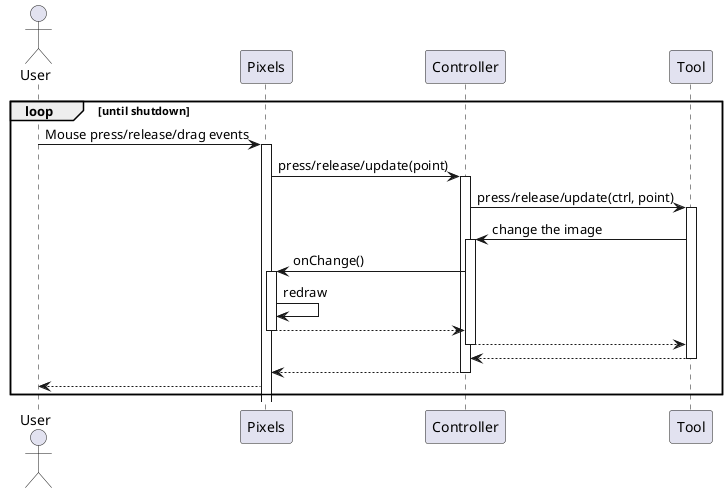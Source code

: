 @startuml

actor User
participant Pixels
participant Controller
participant Tool

loop until shutdown
    User -> Pixels: Mouse press/release/drag events
    activate Pixels
    Pixels -> Controller: press/release/update(point)
    activate Controller
    Controller -> Tool: press/release/update(ctrl, point)
    activate Tool
    Tool -> Controller: change the image
    activate Controller
    Controller -> Pixels: onChange()
    activate Pixels
    Pixels -> Pixels: redraw
    Pixels --> Controller
    deactivate Pixels
    Tool <-- Controller
    deactivate Controller
    Tool --> Controller
    deactivate Tool
    Controller --> Pixels
    deactivate Controller
    Pixels --> User
end loop

@enduml